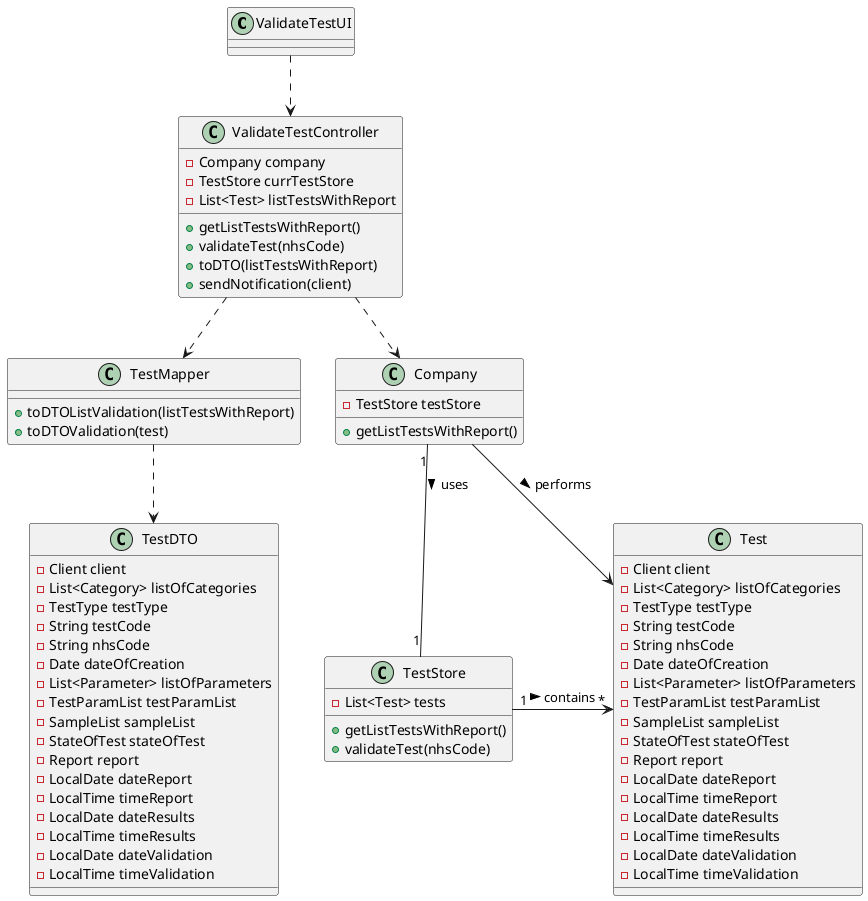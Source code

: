 @startuml
'https://plantuml.com/class-diagram

class ValidateTestUI

class ValidateTestController{
-Company company
-TestStore currTestStore
-List<Test> listTestsWithReport

+getListTestsWithReport()
+validateTest(nhsCode)
+toDTO(listTestsWithReport)
+sendNotification(client)
}

class TestStore{
-List<Test> tests

+getListTestsWithReport()
+validateTest(nhsCode)
}

class Test{
-Client client
-List<Category> listOfCategories
-TestType testType
-String testCode
-String nhsCode
-Date dateOfCreation
-List<Parameter> listOfParameters
-TestParamList testParamList
-SampleList sampleList
-StateOfTest stateOfTest
-Report report
-LocalDate dateReport
-LocalTime timeReport
-LocalDate dateResults
-LocalTime timeResults
-LocalDate dateValidation
-LocalTime timeValidation
}

class TestMapper{


+toDTOListValidation(listTestsWithReport)
+toDTOValidation(test)
}

class TestDTO{
-Client client
-List<Category> listOfCategories
-TestType testType
-String testCode
-String nhsCode
-Date dateOfCreation
-List<Parameter> listOfParameters
-TestParamList testParamList
-SampleList sampleList
-StateOfTest stateOfTest
-Report report
-LocalDate dateReport
-LocalTime timeReport
-LocalDate dateResults
-LocalTime timeResults
-LocalDate dateValidation
-LocalTime timeValidation
}

class Company{
-TestStore testStore

+getListTestsWithReport()
}

ValidateTestUI ..> ValidateTestController
ValidateTestController ..> Company
ValidateTestController ..> TestMapper
TestMapper ..> TestDTO
Company "1"-down-"1" TestStore: uses >
TestStore "1"->"*" Test: contains >
Company --> Test: performs >

@enduml
